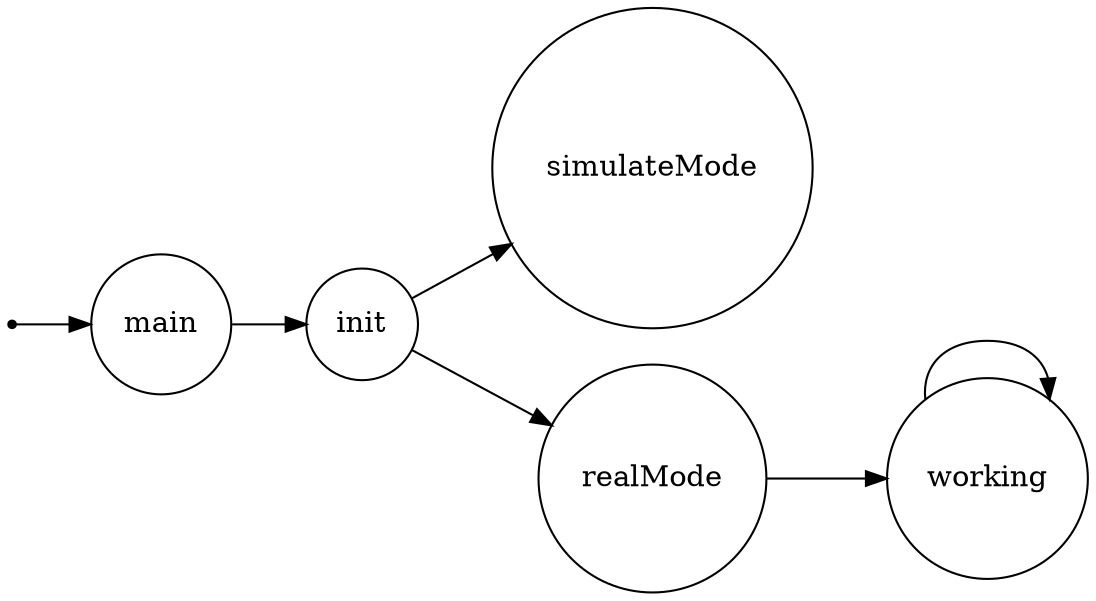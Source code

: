 /*
*
* A GraphViz DOT FSM description 
* Please use a GraphViz visualizer (like http://www.webgraphviz.com)
* 
* Generated by AM,NC,RM
*  
*/
 
digraph finite_state_machine {
  	rankdir=LR;
  	size="8,5"
  	node [shape = point]; iniziale;
  	node [shape = doublecircle]; 
  	node [shape = circle];
  	iniziale -> main [label = ""];
  	
  	
  	main -> init [ label = ""];
  	
  	init -> simulateMode [ label = ""];
  	init -> realMode [ label = ""];
  	
  	realMode -> working [ label = ""];
  	
  	working -> working [ label = ""];
}